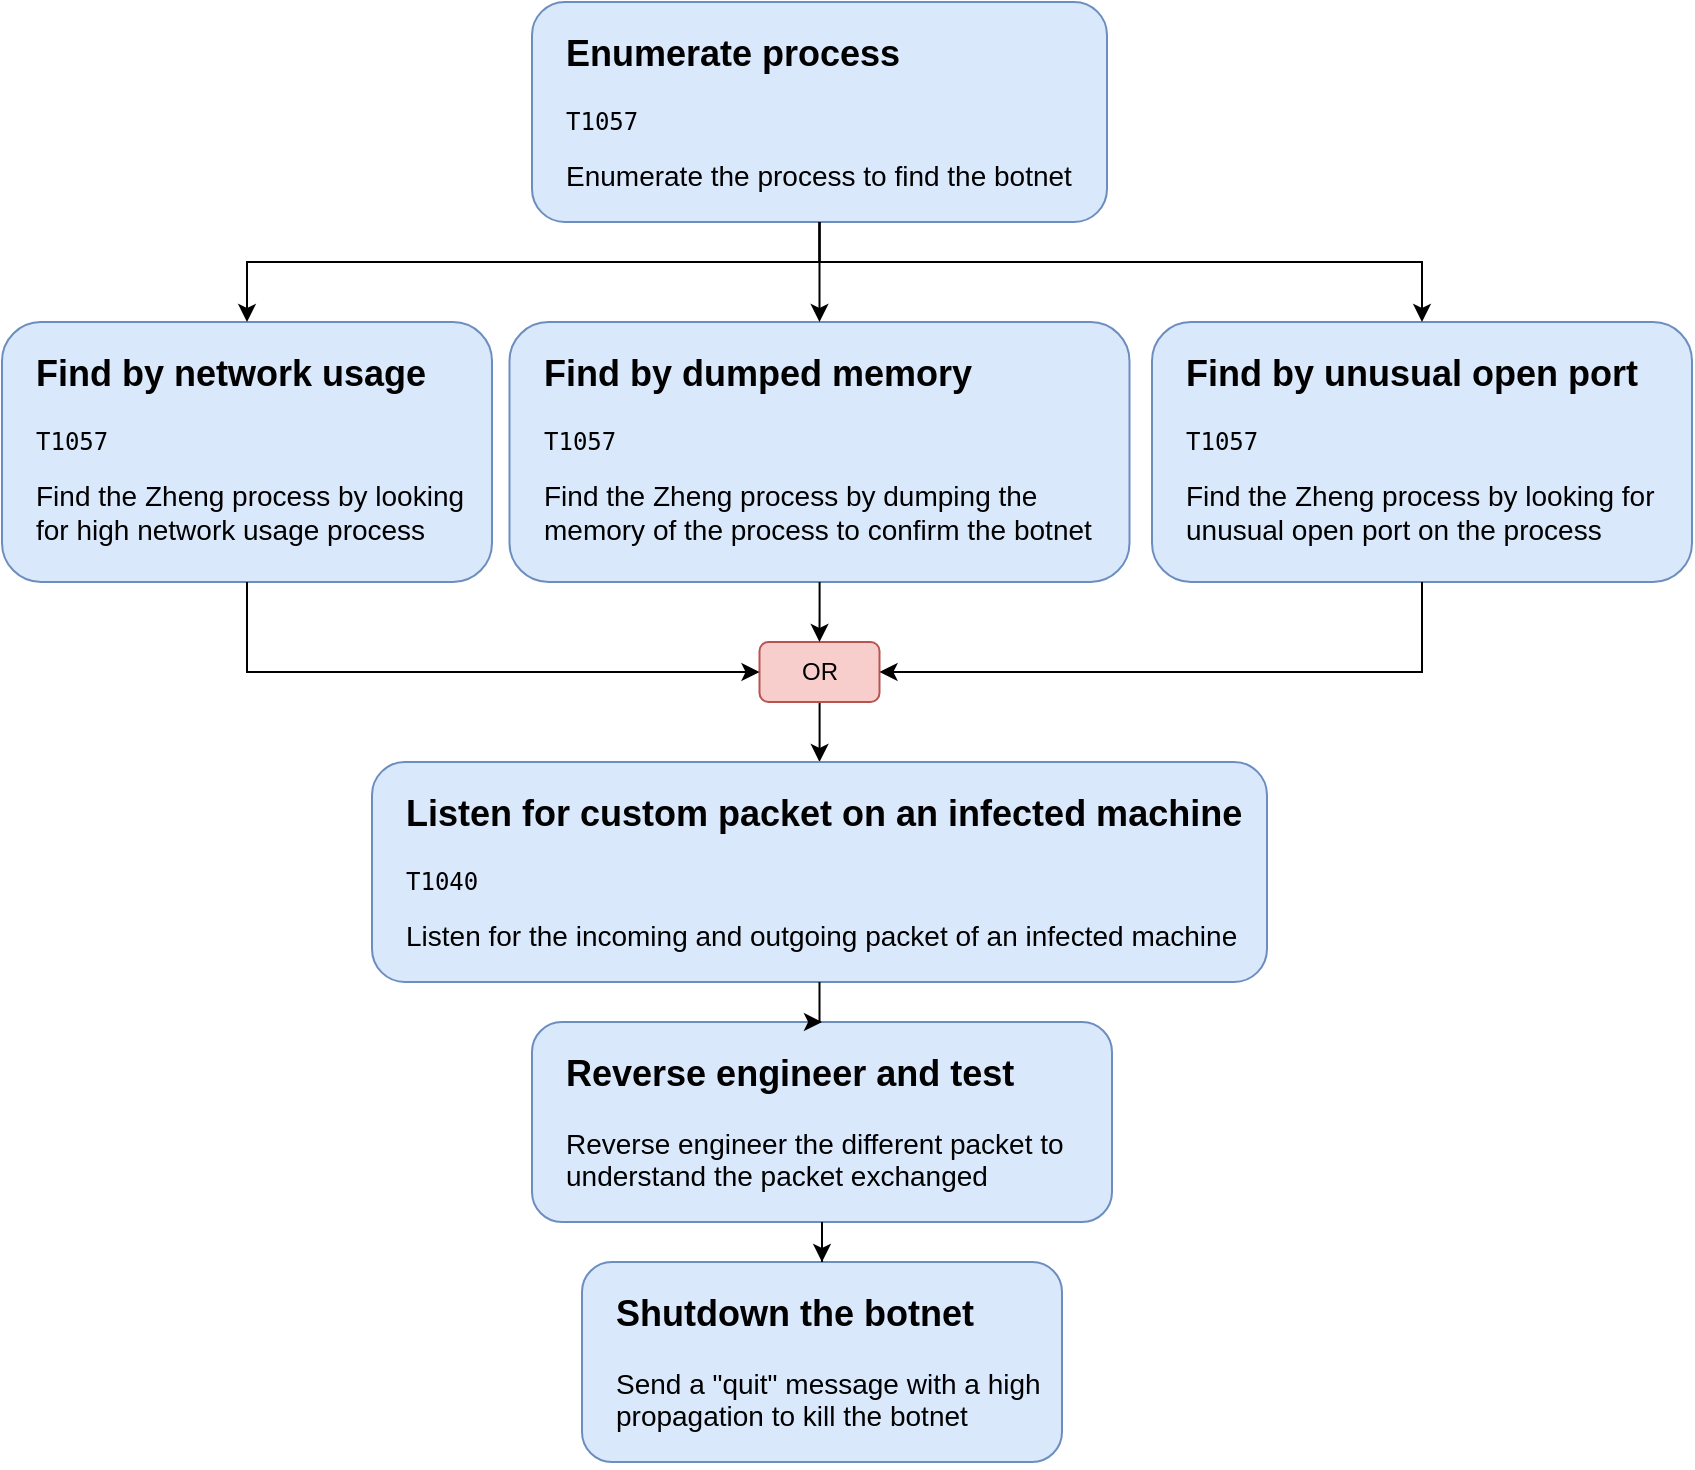 <mxfile version="27.0.8">
  <diagram name="Page-1" id="YrxbDLgfzF-psmu8SgCK">
    <mxGraphModel dx="3224" dy="2429" grid="1" gridSize="10" guides="1" tooltips="1" connect="1" arrows="1" fold="1" page="1" pageScale="1" pageWidth="850" pageHeight="1100" math="0" shadow="0">
      <root>
        <mxCell id="0" />
        <mxCell id="1" parent="0" />
        <mxCell id="7JkVTvHRvjVN779wo3d3-29" style="edgeStyle=orthogonalEdgeStyle;rounded=0;orthogonalLoop=1;jettySize=auto;html=1;entryX=0.5;entryY=0;entryDx=0;entryDy=0;" edge="1" parent="1" source="c9mNuHGgu_CkPdpqZBWn-23" target="7JkVTvHRvjVN779wo3d3-12">
          <mxGeometry relative="1" as="geometry" />
        </mxCell>
        <mxCell id="c9mNuHGgu_CkPdpqZBWn-23" value="OR" style="rounded=1;whiteSpace=wrap;html=1;fillColor=#f8cecc;strokeColor=#b85450;" parent="1" vertex="1">
          <mxGeometry x="-466.25" y="350" width="60" height="30" as="geometry" />
        </mxCell>
        <mxCell id="7JkVTvHRvjVN779wo3d3-21" value="" style="group" vertex="1" connectable="0" parent="1">
          <mxGeometry x="-270" y="190" width="270" height="130" as="geometry" />
        </mxCell>
        <mxCell id="7JkVTvHRvjVN779wo3d3-9" value="" style="rounded=1;whiteSpace=wrap;html=1;fillColor=#dae8fc;strokeColor=#6c8ebf;container=0;" vertex="1" parent="7JkVTvHRvjVN779wo3d3-21">
          <mxGeometry width="270" height="130" as="geometry" />
        </mxCell>
        <mxCell id="7JkVTvHRvjVN779wo3d3-10" value="&lt;div&gt;&lt;h2 style=&quot;margin-top: 0px;&quot;&gt;Find by unusual open port&amp;nbsp;&lt;/h2&gt;&lt;pre style=&quot;margin-top: 0px;&quot;&gt;T1057&lt;/pre&gt;&lt;p&gt;&lt;font style=&quot;font-size: 14px;&quot;&gt;Find the Zheng process by looking for unusual open port on the process&lt;/font&gt;&lt;/p&gt;&lt;/div&gt;" style="text;html=1;whiteSpace=wrap;overflow=hidden;rounded=0;container=0;" vertex="1" parent="7JkVTvHRvjVN779wo3d3-21">
          <mxGeometry x="15" y="8.64" width="255" height="111.36" as="geometry" />
        </mxCell>
        <mxCell id="7JkVTvHRvjVN779wo3d3-22" value="" style="group" vertex="1" connectable="0" parent="1">
          <mxGeometry x="-591.25" y="190" width="310" height="130" as="geometry" />
        </mxCell>
        <mxCell id="7JkVTvHRvjVN779wo3d3-6" value="" style="rounded=1;whiteSpace=wrap;html=1;fillColor=#dae8fc;strokeColor=#6c8ebf;container=0;" vertex="1" parent="7JkVTvHRvjVN779wo3d3-22">
          <mxGeometry width="310" height="130" as="geometry" />
        </mxCell>
        <mxCell id="7JkVTvHRvjVN779wo3d3-7" value="&lt;div&gt;&lt;h2 style=&quot;margin-top: 0px;&quot;&gt;Find by dumped memory&amp;nbsp;&lt;/h2&gt;&lt;pre style=&quot;margin-top: 0px;&quot;&gt;T1057&lt;/pre&gt;&lt;p&gt;&lt;font style=&quot;font-size: 14px;&quot;&gt;Find the Zheng process by dumping the memory of the process to confirm the botnet&lt;/font&gt;&lt;/p&gt;&lt;/div&gt;" style="text;html=1;whiteSpace=wrap;overflow=hidden;rounded=0;container=0;" vertex="1" parent="7JkVTvHRvjVN779wo3d3-22">
          <mxGeometry x="15" y="8.64" width="285" height="111.36" as="geometry" />
        </mxCell>
        <mxCell id="7JkVTvHRvjVN779wo3d3-23" value="" style="group" vertex="1" connectable="0" parent="1">
          <mxGeometry x="-845" y="190" width="245" height="130" as="geometry" />
        </mxCell>
        <mxCell id="7JkVTvHRvjVN779wo3d3-3" value="" style="rounded=1;whiteSpace=wrap;html=1;fillColor=#dae8fc;strokeColor=#6c8ebf;container=0;" vertex="1" parent="7JkVTvHRvjVN779wo3d3-23">
          <mxGeometry width="245.0" height="130" as="geometry" />
        </mxCell>
        <mxCell id="7JkVTvHRvjVN779wo3d3-4" value="&lt;div&gt;&lt;h2 style=&quot;margin-top: 0px;&quot;&gt;Find by network usage&amp;nbsp;&lt;/h2&gt;&lt;pre style=&quot;margin-top: 0px;&quot;&gt;T1057&lt;/pre&gt;&lt;p&gt;&lt;font style=&quot;font-size: 14px;&quot;&gt;Find the Zheng process by looking for high network usage process&lt;/font&gt;&lt;/p&gt;&lt;/div&gt;" style="text;html=1;whiteSpace=wrap;overflow=hidden;rounded=0;container=0;" vertex="1" parent="7JkVTvHRvjVN779wo3d3-23">
          <mxGeometry x="15.312" y="8.64" width="229.687" height="111.36" as="geometry" />
        </mxCell>
        <mxCell id="7JkVTvHRvjVN779wo3d3-24" value="" style="group" vertex="1" connectable="0" parent="1">
          <mxGeometry x="-660" y="410" width="450" height="110" as="geometry" />
        </mxCell>
        <mxCell id="7JkVTvHRvjVN779wo3d3-12" value="" style="rounded=1;whiteSpace=wrap;html=1;fillColor=#dae8fc;strokeColor=#6c8ebf;container=0;" vertex="1" parent="7JkVTvHRvjVN779wo3d3-24">
          <mxGeometry width="447.5" height="110" as="geometry" />
        </mxCell>
        <mxCell id="7JkVTvHRvjVN779wo3d3-13" value="&lt;div&gt;&lt;h2 style=&quot;margin-top: 0px;&quot;&gt;Listen for custom packet on an infected machine&amp;nbsp;&lt;/h2&gt;&lt;pre style=&quot;margin-top: 0px;&quot;&gt;T1040&lt;/pre&gt;&lt;p&gt;&lt;font style=&quot;font-size: 14px;&quot;&gt;Listen for the incoming and outgoing packet of an infected machine&lt;/font&gt;&lt;/p&gt;&lt;/div&gt;" style="text;html=1;whiteSpace=wrap;overflow=hidden;rounded=0;container=0;" vertex="1" parent="7JkVTvHRvjVN779wo3d3-24">
          <mxGeometry x="15" y="8.64" width="435" height="91.36" as="geometry" />
        </mxCell>
        <mxCell id="7JkVTvHRvjVN779wo3d3-25" value="" style="group" vertex="1" connectable="0" parent="1">
          <mxGeometry x="-580" y="540" width="290" height="100" as="geometry" />
        </mxCell>
        <mxCell id="7JkVTvHRvjVN779wo3d3-15" value="" style="rounded=1;whiteSpace=wrap;html=1;fillColor=#dae8fc;strokeColor=#6c8ebf;container=0;" vertex="1" parent="7JkVTvHRvjVN779wo3d3-25">
          <mxGeometry width="290" height="100" as="geometry" />
        </mxCell>
        <mxCell id="7JkVTvHRvjVN779wo3d3-16" value="&lt;h2 style=&quot;margin-top: 0px;&quot;&gt;Reverse engineer and test&amp;nbsp;&lt;/h2&gt;&lt;pre style=&quot;margin-top: 0px;&quot;&gt;&lt;span style=&quot;font-size: 14px; background-color: transparent; color: light-dark(rgb(0, 0, 0), rgb(255, 255, 255)); font-family: Helvetica; white-space: normal;&quot;&gt;Reverse engineer the different packet to understand the packet exchanged&lt;/span&gt;&lt;/pre&gt;" style="text;html=1;whiteSpace=wrap;overflow=hidden;rounded=0;container=0;" vertex="1" parent="7JkVTvHRvjVN779wo3d3-25">
          <mxGeometry x="15" y="8.64" width="255" height="81.36" as="geometry" />
        </mxCell>
        <mxCell id="7JkVTvHRvjVN779wo3d3-26" value="" style="group" vertex="1" connectable="0" parent="1">
          <mxGeometry x="-555" y="660" width="240" height="100" as="geometry" />
        </mxCell>
        <mxCell id="7JkVTvHRvjVN779wo3d3-18" value="" style="rounded=1;whiteSpace=wrap;html=1;fillColor=#dae8fc;strokeColor=#6c8ebf;container=0;" vertex="1" parent="7JkVTvHRvjVN779wo3d3-26">
          <mxGeometry width="240" height="100" as="geometry" />
        </mxCell>
        <mxCell id="7JkVTvHRvjVN779wo3d3-19" value="&lt;h2 style=&quot;margin-top: 0px;&quot;&gt;Shutdown the botnet&amp;nbsp;&lt;/h2&gt;&lt;pre style=&quot;margin-top: 0px;&quot;&gt;&lt;span style=&quot;font-size: 14px; background-color: transparent; color: light-dark(rgb(0, 0, 0), rgb(255, 255, 255)); font-family: Helvetica; white-space: normal;&quot;&gt;Send a &quot;quit&quot; message with a high propagation to kill the botnet&lt;/span&gt;&lt;/pre&gt;" style="text;html=1;whiteSpace=wrap;overflow=hidden;rounded=0;container=0;" vertex="1" parent="7JkVTvHRvjVN779wo3d3-26">
          <mxGeometry x="15" y="8.64" width="215" height="91.36" as="geometry" />
        </mxCell>
        <mxCell id="7JkVTvHRvjVN779wo3d3-27" style="edgeStyle=orthogonalEdgeStyle;rounded=0;orthogonalLoop=1;jettySize=auto;html=1;entryX=0.5;entryY=0;entryDx=0;entryDy=0;" edge="1" parent="1" source="7JkVTvHRvjVN779wo3d3-15" target="7JkVTvHRvjVN779wo3d3-18">
          <mxGeometry relative="1" as="geometry" />
        </mxCell>
        <mxCell id="7JkVTvHRvjVN779wo3d3-28" style="edgeStyle=orthogonalEdgeStyle;rounded=0;orthogonalLoop=1;jettySize=auto;html=1;entryX=0.5;entryY=0;entryDx=0;entryDy=0;" edge="1" parent="1" source="7JkVTvHRvjVN779wo3d3-12" target="7JkVTvHRvjVN779wo3d3-15">
          <mxGeometry relative="1" as="geometry" />
        </mxCell>
        <mxCell id="7JkVTvHRvjVN779wo3d3-30" style="edgeStyle=orthogonalEdgeStyle;rounded=0;orthogonalLoop=1;jettySize=auto;html=1;entryX=0;entryY=0.5;entryDx=0;entryDy=0;exitX=0.5;exitY=1;exitDx=0;exitDy=0;" edge="1" parent="1" source="7JkVTvHRvjVN779wo3d3-3" target="c9mNuHGgu_CkPdpqZBWn-23">
          <mxGeometry relative="1" as="geometry">
            <Array as="points">
              <mxPoint x="-722" y="365" />
            </Array>
          </mxGeometry>
        </mxCell>
        <mxCell id="7JkVTvHRvjVN779wo3d3-32" style="edgeStyle=orthogonalEdgeStyle;rounded=0;orthogonalLoop=1;jettySize=auto;html=1;entryX=1;entryY=0.5;entryDx=0;entryDy=0;" edge="1" parent="1" source="7JkVTvHRvjVN779wo3d3-9" target="c9mNuHGgu_CkPdpqZBWn-23">
          <mxGeometry relative="1" as="geometry">
            <Array as="points">
              <mxPoint x="-135" y="365" />
            </Array>
          </mxGeometry>
        </mxCell>
        <mxCell id="7JkVTvHRvjVN779wo3d3-33" style="edgeStyle=orthogonalEdgeStyle;rounded=0;orthogonalLoop=1;jettySize=auto;html=1;entryX=0.5;entryY=0;entryDx=0;entryDy=0;" edge="1" parent="1" source="7JkVTvHRvjVN779wo3d3-6" target="c9mNuHGgu_CkPdpqZBWn-23">
          <mxGeometry relative="1" as="geometry" />
        </mxCell>
        <mxCell id="7JkVTvHRvjVN779wo3d3-34" value="" style="group" vertex="1" connectable="0" parent="1">
          <mxGeometry x="-580" y="30" width="287.5" height="110" as="geometry" />
        </mxCell>
        <mxCell id="8Rnsziw4uOwpHe0W4yz_-8" value="" style="rounded=1;whiteSpace=wrap;html=1;fillColor=#dae8fc;strokeColor=#6c8ebf;container=0;" parent="7JkVTvHRvjVN779wo3d3-34" vertex="1">
          <mxGeometry width="287.5" height="110" as="geometry" />
        </mxCell>
        <mxCell id="8Rnsziw4uOwpHe0W4yz_-9" value="&lt;div&gt;&lt;h2 style=&quot;margin-top: 0px;&quot;&gt;Enumerate process&amp;nbsp;&lt;/h2&gt;&lt;pre style=&quot;margin-top: 0px;&quot;&gt;T1057&lt;/pre&gt;&lt;p&gt;&lt;font style=&quot;font-size: 14px;&quot;&gt;Enumerate the process to find the botnet&lt;/font&gt;&lt;/p&gt;&lt;/div&gt;" style="text;html=1;whiteSpace=wrap;overflow=hidden;rounded=0;container=0;" parent="7JkVTvHRvjVN779wo3d3-34" vertex="1">
          <mxGeometry x="15" y="8.64" width="262.5" height="91.36" as="geometry" />
        </mxCell>
        <mxCell id="7JkVTvHRvjVN779wo3d3-35" style="edgeStyle=orthogonalEdgeStyle;rounded=0;orthogonalLoop=1;jettySize=auto;html=1;entryX=0.5;entryY=0;entryDx=0;entryDy=0;" edge="1" parent="1" source="8Rnsziw4uOwpHe0W4yz_-8" target="7JkVTvHRvjVN779wo3d3-6">
          <mxGeometry relative="1" as="geometry" />
        </mxCell>
        <mxCell id="7JkVTvHRvjVN779wo3d3-36" style="edgeStyle=orthogonalEdgeStyle;rounded=0;orthogonalLoop=1;jettySize=auto;html=1;entryX=0.5;entryY=0;entryDx=0;entryDy=0;" edge="1" parent="1" source="8Rnsziw4uOwpHe0W4yz_-8" target="7JkVTvHRvjVN779wo3d3-9">
          <mxGeometry relative="1" as="geometry">
            <Array as="points">
              <mxPoint x="-436" y="160" />
              <mxPoint x="-135" y="160" />
            </Array>
          </mxGeometry>
        </mxCell>
        <mxCell id="7JkVTvHRvjVN779wo3d3-37" style="edgeStyle=orthogonalEdgeStyle;rounded=0;orthogonalLoop=1;jettySize=auto;html=1;entryX=0.5;entryY=0;entryDx=0;entryDy=0;" edge="1" parent="1" source="8Rnsziw4uOwpHe0W4yz_-8" target="7JkVTvHRvjVN779wo3d3-3">
          <mxGeometry relative="1" as="geometry">
            <Array as="points">
              <mxPoint x="-436" y="160" />
              <mxPoint x="-722" y="160" />
            </Array>
          </mxGeometry>
        </mxCell>
      </root>
    </mxGraphModel>
  </diagram>
</mxfile>
